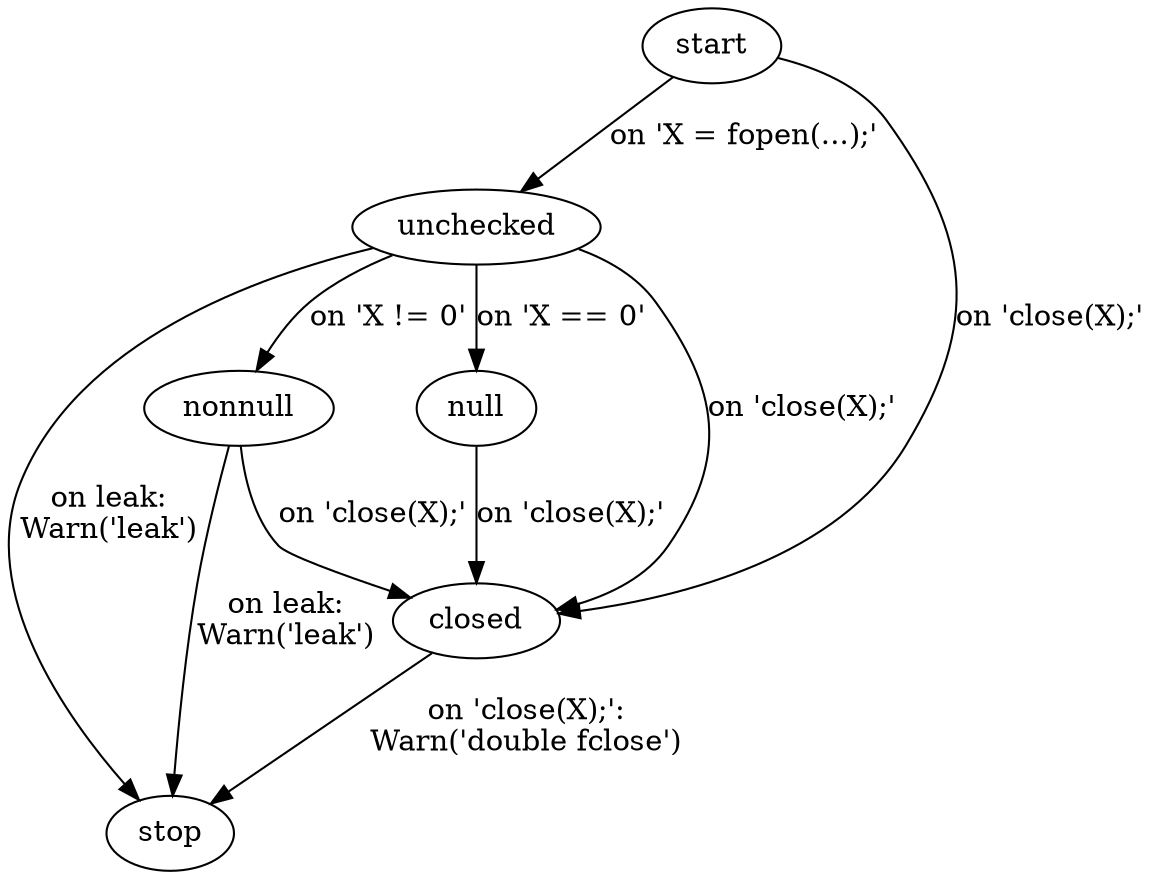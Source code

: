 /* An overview of the state machine from sm-file.scpel.
   Copyright (C) 2022-2023 Free Software Foundation, Inc.
   Contributed by David Malcolm <dmalcolm@redhat.com>.

This file is part of GCC.

GCC is free software; you can redistribute it and/or modify it
under the terms of the GNU General Public License as published by
the Free Software Foundation; either version 3, or (at your option)
any later version.

GCC is distributed in the hope that it will be useful, but
WITHOUT ANY WARRANTY; without even the implied warranty of
MERCHANTABILITY or FITNESS FOR A PARTICULAR PURPOSE.  See the GNU
General Public License for more details.

You should have received a copy of the GNU General Public License
along with GCC; see the file COPYING3.  If not see
<http://www.gnu.org/licenses/>.  */

/* Keep this in-sync with sm-file.scpel  */

digraph "file" {

  /* STATES. */

  /* Start state.  */
  start;

  /* State for a FILE * returned from fopen that hasn't been checked for
     NULL.
     It could be an open stream, or could be NULL.  */
  unchecked;

  /* State for a FILE * that's known to be NULL.  */
  null;

  /* State for a FILE * that's known to be a non-NULL open stream.  */
  nonnull;

  /* State for a FILE * that's had fclose called on it.  */
  closed;

  /* Stop state, for a FILE * we don't want to track any more.  */
  stop;

  /* TRANSITIONS. */

  /* On "fopen".  */
  start -> unchecked [label="on 'X = fopen(...);'"];

  /* On "fclose".  */
  start -> closed [label="on 'close(X);'"];
  /* TODO: is it safe to call fclose (NULL) ? */
  unchecked -> closed [label="on 'close(X);'"];
  null -> closed [label="on 'close(X);'"];
  nonnull -> closed [label="on 'close(X);'"];
  closed -> stop [label="on 'close(X);':\nWarn('double fclose')"];

  /* on_condition.  */
  unchecked -> nonnull [label="on 'X != 0'"];
  unchecked -> null [label="on 'X == 0'"];

  /* Leaks.  */
  unchecked -> stop [label="on leak:\nWarn('leak')"];
  nonnull -> stop [label="on leak:\nWarn('leak')"];
}
